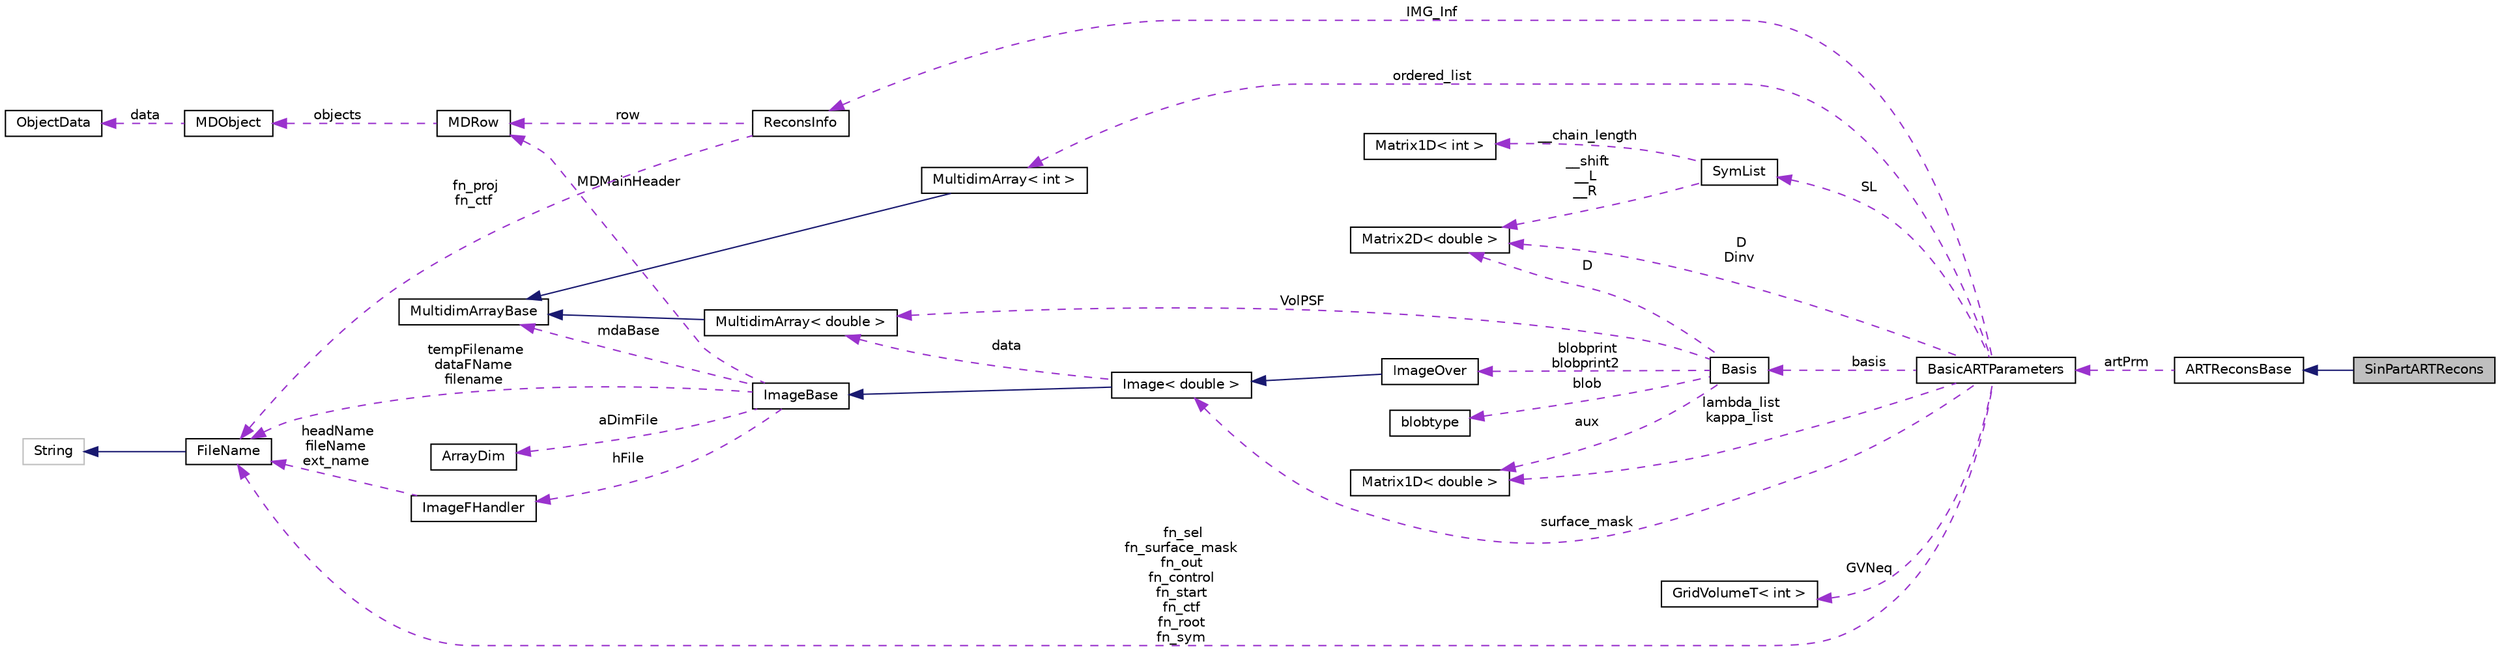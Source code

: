digraph "SinPartARTRecons"
{
  edge [fontname="Helvetica",fontsize="10",labelfontname="Helvetica",labelfontsize="10"];
  node [fontname="Helvetica",fontsize="10",shape=record];
  rankdir="LR";
  Node2 [label="SinPartARTRecons",height=0.2,width=0.4,color="black", fillcolor="grey75", style="filled", fontcolor="black"];
  Node3 -> Node2 [dir="back",color="midnightblue",fontsize="10",style="solid",fontname="Helvetica"];
  Node3 [label="ARTReconsBase",height=0.2,width=0.4,color="black", fillcolor="white", style="filled",URL="$classARTReconsBase.html"];
  Node4 -> Node3 [dir="back",color="darkorchid3",fontsize="10",style="dashed",label=" artPrm" ,fontname="Helvetica"];
  Node4 [label="BasicARTParameters",height=0.2,width=0.4,color="black", fillcolor="white", style="filled",URL="$classBasicARTParameters.html"];
  Node5 -> Node4 [dir="back",color="darkorchid3",fontsize="10",style="dashed",label=" IMG_Inf" ,fontname="Helvetica"];
  Node5 [label="ReconsInfo",height=0.2,width=0.4,color="black", fillcolor="white", style="filled",URL="$structReconsInfo.html"];
  Node6 -> Node5 [dir="back",color="darkorchid3",fontsize="10",style="dashed",label=" row" ,fontname="Helvetica"];
  Node6 [label="MDRow",height=0.2,width=0.4,color="black", fillcolor="white", style="filled",URL="$classMDRow.html"];
  Node7 -> Node6 [dir="back",color="darkorchid3",fontsize="10",style="dashed",label=" objects" ,fontname="Helvetica"];
  Node7 [label="MDObject",height=0.2,width=0.4,color="black", fillcolor="white", style="filled",URL="$classMDObject.html"];
  Node8 -> Node7 [dir="back",color="darkorchid3",fontsize="10",style="dashed",label=" data" ,fontname="Helvetica"];
  Node8 [label="ObjectData",height=0.2,width=0.4,color="black", fillcolor="white", style="filled",URL="$unionObjectData.html"];
  Node9 -> Node5 [dir="back",color="darkorchid3",fontsize="10",style="dashed",label=" fn_proj\nfn_ctf" ,fontname="Helvetica"];
  Node9 [label="FileName",height=0.2,width=0.4,color="black", fillcolor="white", style="filled",URL="$classFileName.html"];
  Node10 -> Node9 [dir="back",color="midnightblue",fontsize="10",style="solid",fontname="Helvetica"];
  Node10 [label="String",height=0.2,width=0.4,color="grey75", fillcolor="white", style="filled"];
  Node11 -> Node4 [dir="back",color="darkorchid3",fontsize="10",style="dashed",label=" D\nDinv" ,fontname="Helvetica"];
  Node11 [label="Matrix2D\< double \>",height=0.2,width=0.4,color="black", fillcolor="white", style="filled",URL="$classMatrix2D.html"];
  Node12 -> Node4 [dir="back",color="darkorchid3",fontsize="10",style="dashed",label=" basis" ,fontname="Helvetica"];
  Node12 [label="Basis",height=0.2,width=0.4,color="black", fillcolor="white", style="filled",URL="$classBasis.html"];
  Node13 -> Node12 [dir="back",color="darkorchid3",fontsize="10",style="dashed",label=" blobprint\nblobprint2" ,fontname="Helvetica"];
  Node13 [label="ImageOver",height=0.2,width=0.4,color="black", fillcolor="white", style="filled",URL="$classImageOver.html"];
  Node14 -> Node13 [dir="back",color="midnightblue",fontsize="10",style="solid",fontname="Helvetica"];
  Node14 [label="Image\< double \>",height=0.2,width=0.4,color="black", fillcolor="white", style="filled",URL="$classImage.html"];
  Node15 -> Node14 [dir="back",color="midnightblue",fontsize="10",style="solid",fontname="Helvetica"];
  Node15 [label="ImageBase",height=0.2,width=0.4,color="black", fillcolor="white", style="filled",URL="$classImageBase.html",tooltip="Image base class. "];
  Node16 -> Node15 [dir="back",color="darkorchid3",fontsize="10",style="dashed",label=" mdaBase" ,fontname="Helvetica"];
  Node16 [label="MultidimArrayBase",height=0.2,width=0.4,color="black", fillcolor="white", style="filled",URL="$classMultidimArrayBase.html"];
  Node17 -> Node15 [dir="back",color="darkorchid3",fontsize="10",style="dashed",label=" hFile" ,fontname="Helvetica"];
  Node17 [label="ImageFHandler",height=0.2,width=0.4,color="black", fillcolor="white", style="filled",URL="$structImageFHandler.html"];
  Node9 -> Node17 [dir="back",color="darkorchid3",fontsize="10",style="dashed",label=" headName\nfileName\next_name" ,fontname="Helvetica"];
  Node6 -> Node15 [dir="back",color="darkorchid3",fontsize="10",style="dashed",label=" MDMainHeader" ,fontname="Helvetica"];
  Node18 -> Node15 [dir="back",color="darkorchid3",fontsize="10",style="dashed",label=" aDimFile" ,fontname="Helvetica"];
  Node18 [label="ArrayDim",height=0.2,width=0.4,color="black", fillcolor="white", style="filled",URL="$structArrayDim.html"];
  Node9 -> Node15 [dir="back",color="darkorchid3",fontsize="10",style="dashed",label=" tempFilename\ndataFName\nfilename" ,fontname="Helvetica"];
  Node19 -> Node14 [dir="back",color="darkorchid3",fontsize="10",style="dashed",label=" data" ,fontname="Helvetica"];
  Node19 [label="MultidimArray\< double \>",height=0.2,width=0.4,color="black", fillcolor="white", style="filled",URL="$classMultidimArray.html"];
  Node16 -> Node19 [dir="back",color="midnightblue",fontsize="10",style="solid",fontname="Helvetica"];
  Node20 -> Node12 [dir="back",color="darkorchid3",fontsize="10",style="dashed",label=" blob" ,fontname="Helvetica"];
  Node20 [label="blobtype",height=0.2,width=0.4,color="black", fillcolor="white", style="filled",URL="$structblobtype.html"];
  Node11 -> Node12 [dir="back",color="darkorchid3",fontsize="10",style="dashed",label=" D" ,fontname="Helvetica"];
  Node21 -> Node12 [dir="back",color="darkorchid3",fontsize="10",style="dashed",label=" aux" ,fontname="Helvetica"];
  Node21 [label="Matrix1D\< double \>",height=0.2,width=0.4,color="black", fillcolor="white", style="filled",URL="$classMatrix1D.html"];
  Node19 -> Node12 [dir="back",color="darkorchid3",fontsize="10",style="dashed",label=" VolPSF" ,fontname="Helvetica"];
  Node14 -> Node4 [dir="back",color="darkorchid3",fontsize="10",style="dashed",label=" surface_mask" ,fontname="Helvetica"];
  Node21 -> Node4 [dir="back",color="darkorchid3",fontsize="10",style="dashed",label=" lambda_list\nkappa_list" ,fontname="Helvetica"];
  Node22 -> Node4 [dir="back",color="darkorchid3",fontsize="10",style="dashed",label=" ordered_list" ,fontname="Helvetica"];
  Node22 [label="MultidimArray\< int \>",height=0.2,width=0.4,color="black", fillcolor="white", style="filled",URL="$classMultidimArray.html"];
  Node16 -> Node22 [dir="back",color="midnightblue",fontsize="10",style="solid",fontname="Helvetica"];
  Node23 -> Node4 [dir="back",color="darkorchid3",fontsize="10",style="dashed",label=" GVNeq" ,fontname="Helvetica"];
  Node23 [label="GridVolumeT\< int \>",height=0.2,width=0.4,color="black", fillcolor="white", style="filled",URL="$classGridVolumeT.html"];
  Node24 -> Node4 [dir="back",color="darkorchid3",fontsize="10",style="dashed",label=" SL" ,fontname="Helvetica"];
  Node24 [label="SymList",height=0.2,width=0.4,color="black", fillcolor="white", style="filled",URL="$classSymList.html"];
  Node11 -> Node24 [dir="back",color="darkorchid3",fontsize="10",style="dashed",label=" __shift\n__L\n__R" ,fontname="Helvetica"];
  Node25 -> Node24 [dir="back",color="darkorchid3",fontsize="10",style="dashed",label=" __chain_length" ,fontname="Helvetica"];
  Node25 [label="Matrix1D\< int \>",height=0.2,width=0.4,color="black", fillcolor="white", style="filled",URL="$classMatrix1D.html"];
  Node9 -> Node4 [dir="back",color="darkorchid3",fontsize="10",style="dashed",label=" fn_sel\nfn_surface_mask\nfn_out\nfn_control\nfn_start\nfn_ctf\nfn_root\nfn_sym" ,fontname="Helvetica"];
}
